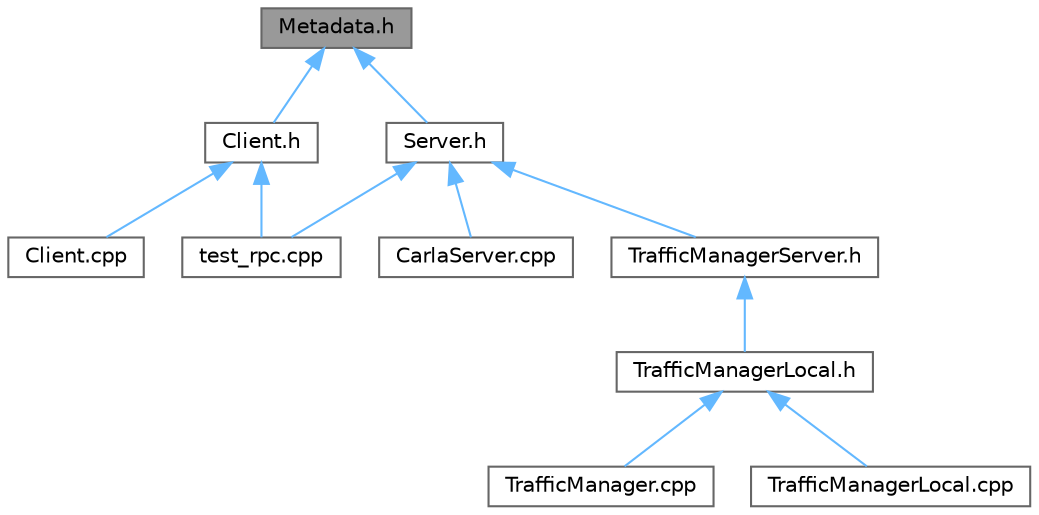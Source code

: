 digraph "Metadata.h"
{
 // INTERACTIVE_SVG=YES
 // LATEX_PDF_SIZE
  bgcolor="transparent";
  edge [fontname=Helvetica,fontsize=10,labelfontname=Helvetica,labelfontsize=10];
  node [fontname=Helvetica,fontsize=10,shape=box,height=0.2,width=0.4];
  Node1 [id="Node000001",label="Metadata.h",height=0.2,width=0.4,color="gray40", fillcolor="grey60", style="filled", fontcolor="black",tooltip=" "];
  Node1 -> Node2 [id="edge1_Node000001_Node000002",dir="back",color="steelblue1",style="solid",tooltip=" "];
  Node2 [id="Node000002",label="Client.h",height=0.2,width=0.4,color="grey40", fillcolor="white", style="filled",URL="$dc/dac/rpc_2Client_8h.html",tooltip=" "];
  Node2 -> Node3 [id="edge2_Node000002_Node000003",dir="back",color="steelblue1",style="solid",tooltip=" "];
  Node3 [id="Node000003",label="Client.cpp",height=0.2,width=0.4,color="grey40", fillcolor="white", style="filled",URL="$dc/d4a/client_2detail_2Client_8cpp.html",tooltip=" "];
  Node2 -> Node4 [id="edge3_Node000002_Node000004",dir="back",color="steelblue1",style="solid",tooltip=" "];
  Node4 [id="Node000004",label="test_rpc.cpp",height=0.2,width=0.4,color="grey40", fillcolor="white", style="filled",URL="$df/d8b/test__rpc_8cpp.html",tooltip=" "];
  Node1 -> Node5 [id="edge4_Node000001_Node000005",dir="back",color="steelblue1",style="solid",tooltip=" "];
  Node5 [id="Node000005",label="Server.h",height=0.2,width=0.4,color="grey40", fillcolor="white", style="filled",URL="$d0/dc8/rpc_2Server_8h.html",tooltip=" "];
  Node5 -> Node6 [id="edge5_Node000005_Node000006",dir="back",color="steelblue1",style="solid",tooltip=" "];
  Node6 [id="Node000006",label="CarlaServer.cpp",height=0.2,width=0.4,color="grey40", fillcolor="white", style="filled",URL="$db/d6c/CarlaServer_8cpp.html",tooltip=" "];
  Node5 -> Node7 [id="edge6_Node000005_Node000007",dir="back",color="steelblue1",style="solid",tooltip=" "];
  Node7 [id="Node000007",label="TrafficManagerServer.h",height=0.2,width=0.4,color="grey40", fillcolor="white", style="filled",URL="$d1/da0/TrafficManagerServer_8h.html",tooltip=" "];
  Node7 -> Node8 [id="edge7_Node000007_Node000008",dir="back",color="steelblue1",style="solid",tooltip=" "];
  Node8 [id="Node000008",label="TrafficManagerLocal.h",height=0.2,width=0.4,color="grey40", fillcolor="white", style="filled",URL="$db/ddf/TrafficManagerLocal_8h.html",tooltip=" "];
  Node8 -> Node9 [id="edge8_Node000008_Node000009",dir="back",color="steelblue1",style="solid",tooltip=" "];
  Node9 [id="Node000009",label="TrafficManager.cpp",height=0.2,width=0.4,color="grey40", fillcolor="white", style="filled",URL="$db/d04/TrafficManager_8cpp.html",tooltip=" "];
  Node8 -> Node10 [id="edge9_Node000008_Node000010",dir="back",color="steelblue1",style="solid",tooltip=" "];
  Node10 [id="Node000010",label="TrafficManagerLocal.cpp",height=0.2,width=0.4,color="grey40", fillcolor="white", style="filled",URL="$da/d53/TrafficManagerLocal_8cpp.html",tooltip=" "];
  Node5 -> Node4 [id="edge10_Node000005_Node000004",dir="back",color="steelblue1",style="solid",tooltip=" "];
}
